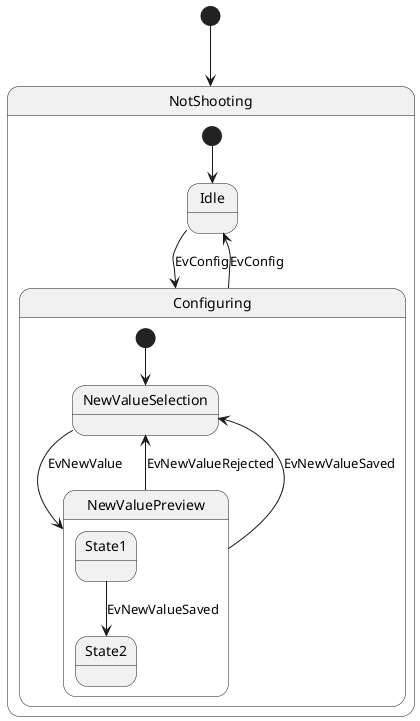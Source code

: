 @startuml

state Start <<start>>
state "NotShooting" as NotShooting {
    state NotShootingStart <<start>>
    state "Idle" as NotShootingIdle
    state "Configuring" as NotShootingConfiguring {
        state NotShootingConfiguringStart <<start>>
        state "NewValueSelection" as NotShootingConfiguringNewValueSelection
        state "NewValuePreview" as NotShootingConfiguringNewValuePreview {
            state "State1" as NotShootingConfiguringNewValuePreviewState1
            state "State2" as NotShootingConfiguringNewValuePreviewState2
        }
    }
}

Start --> NotShooting
NotShootingStart --> NotShootingIdle
NotShootingIdle --> NotShootingConfiguring : EvConfig
NotShootingConfiguring --> NotShootingIdle : EvConfig
NotShootingConfiguringStart --> NotShootingConfiguringNewValueSelection
NotShootingConfiguringNewValueSelection --> NotShootingConfiguringNewValuePreview : EvNewValue
NotShootingConfiguringNewValuePreview --> NotShootingConfiguringNewValueSelection : EvNewValueRejected
NotShootingConfiguringNewValuePreview --> NotShootingConfiguringNewValueSelection : EvNewValueSaved
NotShootingConfiguringNewValuePreviewState1 --> NotShootingConfiguringNewValuePreviewState2 : EvNewValueSaved

@enduml